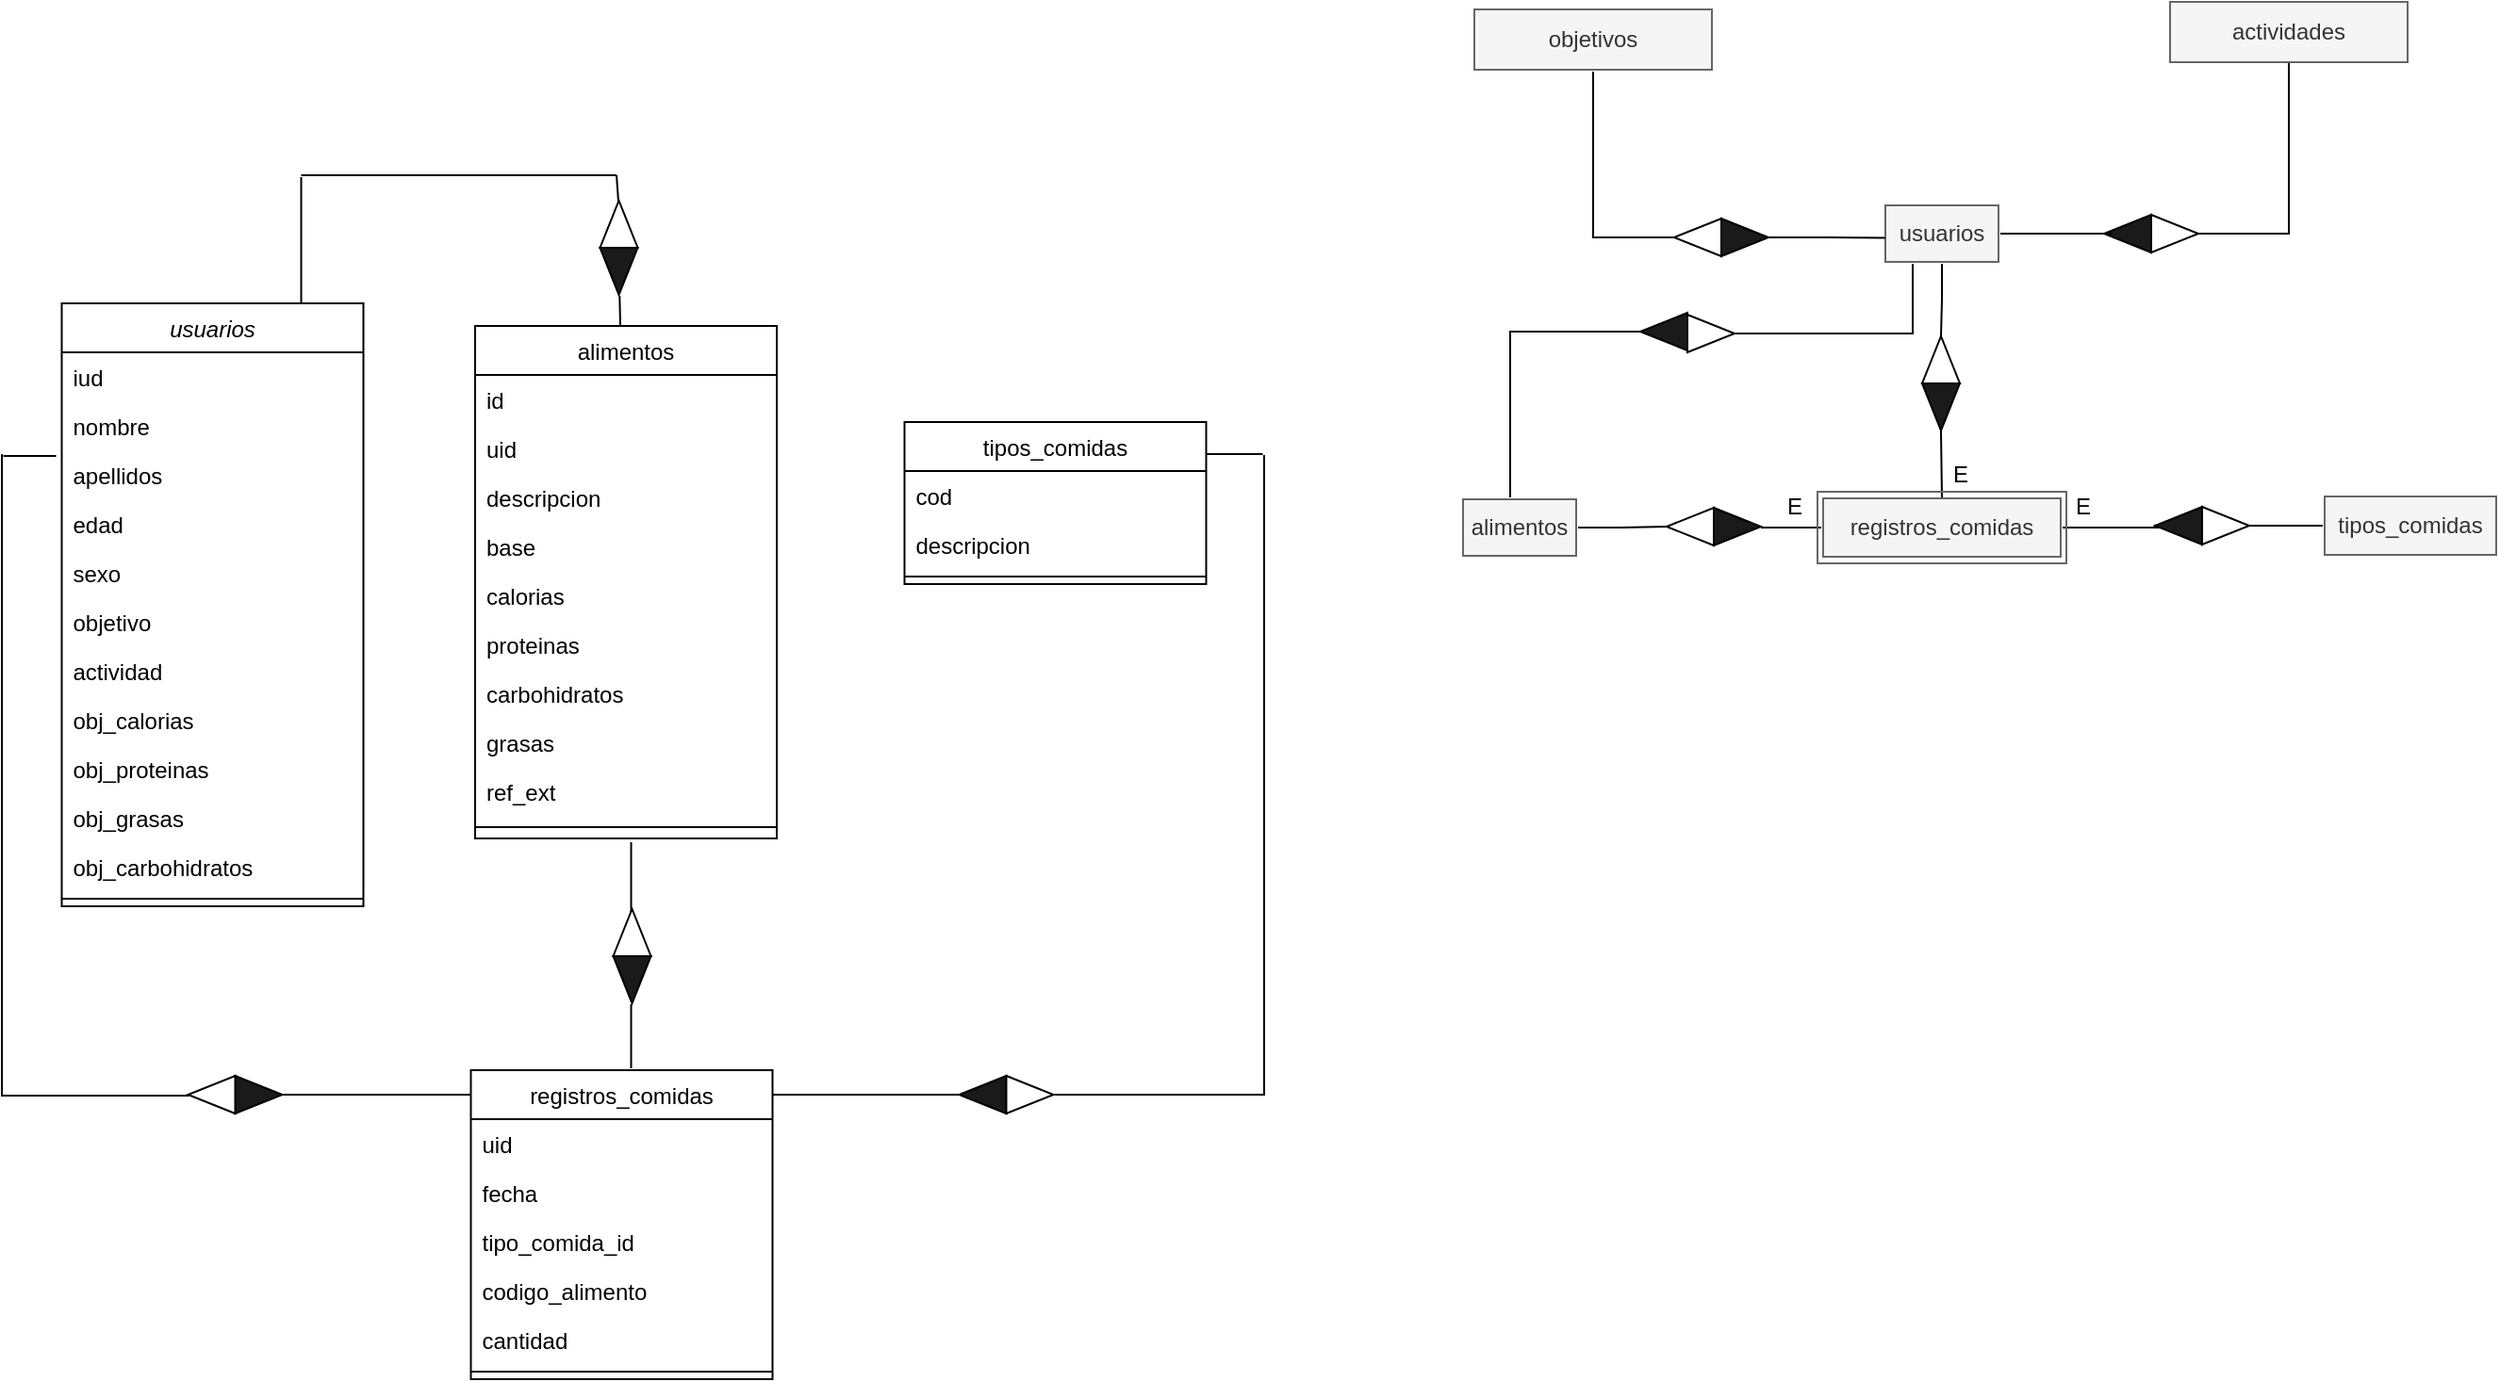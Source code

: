 <mxfile version="24.0.4" type="device">
  <diagram id="C5RBs43oDa-KdzZeNtuy" name="Page-1">
    <mxGraphModel dx="819" dy="482" grid="0" gridSize="10" guides="1" tooltips="1" connect="1" arrows="1" fold="1" page="1" pageScale="1" pageWidth="827" pageHeight="1169" math="0" shadow="0">
      <root>
        <mxCell id="WIyWlLk6GJQsqaUBKTNV-0" />
        <mxCell id="WIyWlLk6GJQsqaUBKTNV-1" parent="WIyWlLk6GJQsqaUBKTNV-0" />
        <mxCell id="zkfFHV4jXpPFQw0GAbJ--0" value="usuarios" style="swimlane;fontStyle=2;align=center;verticalAlign=top;childLayout=stackLayout;horizontal=1;startSize=26;horizontalStack=0;resizeParent=1;resizeLast=0;collapsible=1;marginBottom=0;rounded=0;shadow=0;strokeWidth=1;" parent="WIyWlLk6GJQsqaUBKTNV-1" vertex="1">
          <mxGeometry x="103.75" y="234" width="160" height="320" as="geometry">
            <mxRectangle x="230" y="140" width="160" height="26" as="alternateBounds" />
          </mxGeometry>
        </mxCell>
        <mxCell id="zkfFHV4jXpPFQw0GAbJ--1" value="iud" style="text;align=left;verticalAlign=top;spacingLeft=4;spacingRight=4;overflow=hidden;rotatable=0;points=[[0,0.5],[1,0.5]];portConstraint=eastwest;" parent="zkfFHV4jXpPFQw0GAbJ--0" vertex="1">
          <mxGeometry y="26" width="160" height="26" as="geometry" />
        </mxCell>
        <mxCell id="-B2AETZd4_iXFF7m4O_9-35" value="nombre" style="text;align=left;verticalAlign=top;spacingLeft=4;spacingRight=4;overflow=hidden;rotatable=0;points=[[0,0.5],[1,0.5]];portConstraint=eastwest;" parent="zkfFHV4jXpPFQw0GAbJ--0" vertex="1">
          <mxGeometry y="52" width="160" height="26" as="geometry" />
        </mxCell>
        <mxCell id="-B2AETZd4_iXFF7m4O_9-36" value="apellidos" style="text;align=left;verticalAlign=top;spacingLeft=4;spacingRight=4;overflow=hidden;rotatable=0;points=[[0,0.5],[1,0.5]];portConstraint=eastwest;" parent="zkfFHV4jXpPFQw0GAbJ--0" vertex="1">
          <mxGeometry y="78" width="160" height="26" as="geometry" />
        </mxCell>
        <mxCell id="zkfFHV4jXpPFQw0GAbJ--2" value="edad" style="text;align=left;verticalAlign=top;spacingLeft=4;spacingRight=4;overflow=hidden;rotatable=0;points=[[0,0.5],[1,0.5]];portConstraint=eastwest;rounded=0;shadow=0;html=0;" parent="zkfFHV4jXpPFQw0GAbJ--0" vertex="1">
          <mxGeometry y="104" width="160" height="26" as="geometry" />
        </mxCell>
        <mxCell id="zkfFHV4jXpPFQw0GAbJ--3" value="sexo" style="text;align=left;verticalAlign=top;spacingLeft=4;spacingRight=4;overflow=hidden;rotatable=0;points=[[0,0.5],[1,0.5]];portConstraint=eastwest;rounded=0;shadow=0;html=0;" parent="zkfFHV4jXpPFQw0GAbJ--0" vertex="1">
          <mxGeometry y="130" width="160" height="26" as="geometry" />
        </mxCell>
        <mxCell id="-B2AETZd4_iXFF7m4O_9-33" value="objetivo" style="text;align=left;verticalAlign=top;spacingLeft=4;spacingRight=4;overflow=hidden;rotatable=0;points=[[0,0.5],[1,0.5]];portConstraint=eastwest;rounded=0;shadow=0;html=0;" parent="zkfFHV4jXpPFQw0GAbJ--0" vertex="1">
          <mxGeometry y="156" width="160" height="26" as="geometry" />
        </mxCell>
        <mxCell id="-B2AETZd4_iXFF7m4O_9-34" value="actividad" style="text;align=left;verticalAlign=top;spacingLeft=4;spacingRight=4;overflow=hidden;rotatable=0;points=[[0,0.5],[1,0.5]];portConstraint=eastwest;rounded=0;shadow=0;html=0;" parent="zkfFHV4jXpPFQw0GAbJ--0" vertex="1">
          <mxGeometry y="182" width="160" height="26" as="geometry" />
        </mxCell>
        <mxCell id="YuAJstuilIpIJBMIiTPX-0" value="obj_calorias" style="text;align=left;verticalAlign=top;spacingLeft=4;spacingRight=4;overflow=hidden;rotatable=0;points=[[0,0.5],[1,0.5]];portConstraint=eastwest;rounded=0;shadow=0;html=0;" parent="zkfFHV4jXpPFQw0GAbJ--0" vertex="1">
          <mxGeometry y="208" width="160" height="26" as="geometry" />
        </mxCell>
        <mxCell id="-B2AETZd4_iXFF7m4O_9-38" value="obj_proteinas" style="text;align=left;verticalAlign=top;spacingLeft=4;spacingRight=4;overflow=hidden;rotatable=0;points=[[0,0.5],[1,0.5]];portConstraint=eastwest;rounded=0;shadow=0;html=0;" parent="zkfFHV4jXpPFQw0GAbJ--0" vertex="1">
          <mxGeometry y="234" width="160" height="26" as="geometry" />
        </mxCell>
        <mxCell id="-B2AETZd4_iXFF7m4O_9-39" value="obj_grasas" style="text;align=left;verticalAlign=top;spacingLeft=4;spacingRight=4;overflow=hidden;rotatable=0;points=[[0,0.5],[1,0.5]];portConstraint=eastwest;rounded=0;shadow=0;html=0;" parent="zkfFHV4jXpPFQw0GAbJ--0" vertex="1">
          <mxGeometry y="260" width="160" height="26" as="geometry" />
        </mxCell>
        <mxCell id="-B2AETZd4_iXFF7m4O_9-40" value="obj_carbohidratos" style="text;align=left;verticalAlign=top;spacingLeft=4;spacingRight=4;overflow=hidden;rotatable=0;points=[[0,0.5],[1,0.5]];portConstraint=eastwest;rounded=0;shadow=0;html=0;" parent="zkfFHV4jXpPFQw0GAbJ--0" vertex="1">
          <mxGeometry y="286" width="160" height="26" as="geometry" />
        </mxCell>
        <mxCell id="zkfFHV4jXpPFQw0GAbJ--4" value="" style="line;html=1;strokeWidth=1;align=left;verticalAlign=middle;spacingTop=-1;spacingLeft=3;spacingRight=3;rotatable=0;labelPosition=right;points=[];portConstraint=eastwest;" parent="zkfFHV4jXpPFQw0GAbJ--0" vertex="1">
          <mxGeometry y="312" width="160" height="8" as="geometry" />
        </mxCell>
        <mxCell id="zkfFHV4jXpPFQw0GAbJ--6" value="alimentos" style="swimlane;fontStyle=0;align=center;verticalAlign=top;childLayout=stackLayout;horizontal=1;startSize=26;horizontalStack=0;resizeParent=1;resizeLast=0;collapsible=1;marginBottom=0;rounded=0;shadow=0;strokeWidth=1;" parent="WIyWlLk6GJQsqaUBKTNV-1" vertex="1">
          <mxGeometry x="323" y="246" width="160" height="272" as="geometry">
            <mxRectangle x="130" y="380" width="160" height="26" as="alternateBounds" />
          </mxGeometry>
        </mxCell>
        <mxCell id="zkfFHV4jXpPFQw0GAbJ--7" value="id" style="text;align=left;verticalAlign=top;spacingLeft=4;spacingRight=4;overflow=hidden;rotatable=0;points=[[0,0.5],[1,0.5]];portConstraint=eastwest;" parent="zkfFHV4jXpPFQw0GAbJ--6" vertex="1">
          <mxGeometry y="26" width="160" height="26" as="geometry" />
        </mxCell>
        <mxCell id="YuAJstuilIpIJBMIiTPX-10" value="uid" style="text;align=left;verticalAlign=top;spacingLeft=4;spacingRight=4;overflow=hidden;rotatable=0;points=[[0,0.5],[1,0.5]];portConstraint=eastwest;" parent="zkfFHV4jXpPFQw0GAbJ--6" vertex="1">
          <mxGeometry y="52" width="160" height="26" as="geometry" />
        </mxCell>
        <mxCell id="zkfFHV4jXpPFQw0GAbJ--8" value="descripcion" style="text;align=left;verticalAlign=top;spacingLeft=4;spacingRight=4;overflow=hidden;rotatable=0;points=[[0,0.5],[1,0.5]];portConstraint=eastwest;rounded=0;shadow=0;html=0;" parent="zkfFHV4jXpPFQw0GAbJ--6" vertex="1">
          <mxGeometry y="78" width="160" height="26" as="geometry" />
        </mxCell>
        <mxCell id="-B2AETZd4_iXFF7m4O_9-41" value="base" style="text;align=left;verticalAlign=top;spacingLeft=4;spacingRight=4;overflow=hidden;rotatable=0;points=[[0,0.5],[1,0.5]];portConstraint=eastwest;rounded=0;shadow=0;html=0;" parent="zkfFHV4jXpPFQw0GAbJ--6" vertex="1">
          <mxGeometry y="104" width="160" height="26" as="geometry" />
        </mxCell>
        <mxCell id="YuAJstuilIpIJBMIiTPX-12" value="calorias" style="text;align=left;verticalAlign=top;spacingLeft=4;spacingRight=4;overflow=hidden;rotatable=0;points=[[0,0.5],[1,0.5]];portConstraint=eastwest;rounded=0;shadow=0;html=0;" parent="zkfFHV4jXpPFQw0GAbJ--6" vertex="1">
          <mxGeometry y="130" width="160" height="26" as="geometry" />
        </mxCell>
        <mxCell id="-B2AETZd4_iXFF7m4O_9-42" value="proteinas" style="text;align=left;verticalAlign=top;spacingLeft=4;spacingRight=4;overflow=hidden;rotatable=0;points=[[0,0.5],[1,0.5]];portConstraint=eastwest;rounded=0;shadow=0;html=0;" parent="zkfFHV4jXpPFQw0GAbJ--6" vertex="1">
          <mxGeometry y="156" width="160" height="26" as="geometry" />
        </mxCell>
        <mxCell id="-B2AETZd4_iXFF7m4O_9-43" value="carbohidratos" style="text;align=left;verticalAlign=top;spacingLeft=4;spacingRight=4;overflow=hidden;rotatable=0;points=[[0,0.5],[1,0.5]];portConstraint=eastwest;rounded=0;shadow=0;html=0;" parent="zkfFHV4jXpPFQw0GAbJ--6" vertex="1">
          <mxGeometry y="182" width="160" height="26" as="geometry" />
        </mxCell>
        <mxCell id="-B2AETZd4_iXFF7m4O_9-44" value="grasas" style="text;align=left;verticalAlign=top;spacingLeft=4;spacingRight=4;overflow=hidden;rotatable=0;points=[[0,0.5],[1,0.5]];portConstraint=eastwest;rounded=0;shadow=0;html=0;" parent="zkfFHV4jXpPFQw0GAbJ--6" vertex="1">
          <mxGeometry y="208" width="160" height="26" as="geometry" />
        </mxCell>
        <mxCell id="1fClYbyYMej3hWZYxCvi-1" value="ref_ext" style="text;align=left;verticalAlign=top;spacingLeft=4;spacingRight=4;overflow=hidden;rotatable=0;points=[[0,0.5],[1,0.5]];portConstraint=eastwest;rounded=0;shadow=0;html=0;" parent="zkfFHV4jXpPFQw0GAbJ--6" vertex="1">
          <mxGeometry y="234" width="160" height="26" as="geometry" />
        </mxCell>
        <mxCell id="zkfFHV4jXpPFQw0GAbJ--9" value="" style="line;html=1;strokeWidth=1;align=left;verticalAlign=middle;spacingTop=-1;spacingLeft=3;spacingRight=3;rotatable=0;labelPosition=right;points=[];portConstraint=eastwest;" parent="zkfFHV4jXpPFQw0GAbJ--6" vertex="1">
          <mxGeometry y="260" width="160" height="12" as="geometry" />
        </mxCell>
        <mxCell id="zkfFHV4jXpPFQw0GAbJ--13" value="registros_comidas" style="swimlane;fontStyle=0;align=center;verticalAlign=top;childLayout=stackLayout;horizontal=1;startSize=26;horizontalStack=0;resizeParent=1;resizeLast=0;collapsible=1;marginBottom=0;rounded=0;shadow=0;strokeWidth=1;" parent="WIyWlLk6GJQsqaUBKTNV-1" vertex="1">
          <mxGeometry x="320.75" y="641" width="160" height="164" as="geometry">
            <mxRectangle x="340" y="380" width="170" height="26" as="alternateBounds" />
          </mxGeometry>
        </mxCell>
        <mxCell id="zkfFHV4jXpPFQw0GAbJ--14" value="uid" style="text;align=left;verticalAlign=top;spacingLeft=4;spacingRight=4;overflow=hidden;rotatable=0;points=[[0,0.5],[1,0.5]];portConstraint=eastwest;" parent="zkfFHV4jXpPFQw0GAbJ--13" vertex="1">
          <mxGeometry y="26" width="160" height="26" as="geometry" />
        </mxCell>
        <mxCell id="-B2AETZd4_iXFF7m4O_9-46" value="fecha" style="text;align=left;verticalAlign=top;spacingLeft=4;spacingRight=4;overflow=hidden;rotatable=0;points=[[0,0.5],[1,0.5]];portConstraint=eastwest;" parent="zkfFHV4jXpPFQw0GAbJ--13" vertex="1">
          <mxGeometry y="52" width="160" height="26" as="geometry" />
        </mxCell>
        <mxCell id="-B2AETZd4_iXFF7m4O_9-47" value="tipo_comida_id" style="text;align=left;verticalAlign=top;spacingLeft=4;spacingRight=4;overflow=hidden;rotatable=0;points=[[0,0.5],[1,0.5]];portConstraint=eastwest;" parent="zkfFHV4jXpPFQw0GAbJ--13" vertex="1">
          <mxGeometry y="78" width="160" height="26" as="geometry" />
        </mxCell>
        <mxCell id="-B2AETZd4_iXFF7m4O_9-49" value="codigo_alimento" style="text;align=left;verticalAlign=top;spacingLeft=4;spacingRight=4;overflow=hidden;rotatable=0;points=[[0,0.5],[1,0.5]];portConstraint=eastwest;" parent="zkfFHV4jXpPFQw0GAbJ--13" vertex="1">
          <mxGeometry y="104" width="160" height="26" as="geometry" />
        </mxCell>
        <mxCell id="1fClYbyYMej3hWZYxCvi-0" value="cantidad" style="text;align=left;verticalAlign=top;spacingLeft=4;spacingRight=4;overflow=hidden;rotatable=0;points=[[0,0.5],[1,0.5]];portConstraint=eastwest;" parent="zkfFHV4jXpPFQw0GAbJ--13" vertex="1">
          <mxGeometry y="130" width="160" height="26" as="geometry" />
        </mxCell>
        <mxCell id="zkfFHV4jXpPFQw0GAbJ--15" value="" style="line;html=1;strokeWidth=1;align=left;verticalAlign=middle;spacingTop=-1;spacingLeft=3;spacingRight=3;rotatable=0;labelPosition=right;points=[];portConstraint=eastwest;" parent="zkfFHV4jXpPFQw0GAbJ--13" vertex="1">
          <mxGeometry y="156" width="160" height="8" as="geometry" />
        </mxCell>
        <mxCell id="zkfFHV4jXpPFQw0GAbJ--17" value="tipos_comidas" style="swimlane;fontStyle=0;align=center;verticalAlign=top;childLayout=stackLayout;horizontal=1;startSize=26;horizontalStack=0;resizeParent=1;resizeLast=0;collapsible=1;marginBottom=0;rounded=0;shadow=0;strokeWidth=1;" parent="WIyWlLk6GJQsqaUBKTNV-1" vertex="1">
          <mxGeometry x="550.75" y="297" width="160" height="86" as="geometry">
            <mxRectangle x="550" y="140" width="160" height="26" as="alternateBounds" />
          </mxGeometry>
        </mxCell>
        <mxCell id="zkfFHV4jXpPFQw0GAbJ--18" value="cod" style="text;align=left;verticalAlign=top;spacingLeft=4;spacingRight=4;overflow=hidden;rotatable=0;points=[[0,0.5],[1,0.5]];portConstraint=eastwest;" parent="zkfFHV4jXpPFQw0GAbJ--17" vertex="1">
          <mxGeometry y="26" width="160" height="26" as="geometry" />
        </mxCell>
        <mxCell id="zkfFHV4jXpPFQw0GAbJ--19" value="descripcion" style="text;align=left;verticalAlign=top;spacingLeft=4;spacingRight=4;overflow=hidden;rotatable=0;points=[[0,0.5],[1,0.5]];portConstraint=eastwest;rounded=0;shadow=0;html=0;" parent="zkfFHV4jXpPFQw0GAbJ--17" vertex="1">
          <mxGeometry y="52" width="160" height="26" as="geometry" />
        </mxCell>
        <mxCell id="zkfFHV4jXpPFQw0GAbJ--23" value="" style="line;html=1;strokeWidth=1;align=left;verticalAlign=middle;spacingTop=-1;spacingLeft=3;spacingRight=3;rotatable=0;labelPosition=right;points=[];portConstraint=eastwest;" parent="zkfFHV4jXpPFQw0GAbJ--17" vertex="1">
          <mxGeometry y="78" width="160" height="8" as="geometry" />
        </mxCell>
        <mxCell id="-B2AETZd4_iXFF7m4O_9-10" value="" style="group" parent="WIyWlLk6GJQsqaUBKTNV-1" vertex="1" connectable="0">
          <mxGeometry x="170.75" y="646" width="50" height="20" as="geometry" />
        </mxCell>
        <mxCell id="-B2AETZd4_iXFF7m4O_9-8" value="" style="triangle;whiteSpace=wrap;html=1;fillColor=#1A1A1A;" parent="-B2AETZd4_iXFF7m4O_9-10" vertex="1">
          <mxGeometry x="25" y="-2" width="25" height="20" as="geometry" />
        </mxCell>
        <mxCell id="-B2AETZd4_iXFF7m4O_9-9" value="" style="triangle;whiteSpace=wrap;html=1;rotation=-180;" parent="-B2AETZd4_iXFF7m4O_9-10" vertex="1">
          <mxGeometry y="-2" width="25" height="20" as="geometry" />
        </mxCell>
        <mxCell id="-B2AETZd4_iXFF7m4O_9-12" value="" style="group;rotation=90;" parent="WIyWlLk6GJQsqaUBKTNV-1" vertex="1" connectable="0">
          <mxGeometry x="380.75" y="570" width="50" height="20" as="geometry" />
        </mxCell>
        <mxCell id="-B2AETZd4_iXFF7m4O_9-13" value="" style="triangle;whiteSpace=wrap;html=1;fillColor=#1A1A1A;rotation=90;" parent="-B2AETZd4_iXFF7m4O_9-12" vertex="1">
          <mxGeometry x="13" y="13" width="25" height="20" as="geometry" />
        </mxCell>
        <mxCell id="-B2AETZd4_iXFF7m4O_9-14" value="" style="triangle;whiteSpace=wrap;html=1;rotation=-90;" parent="-B2AETZd4_iXFF7m4O_9-12" vertex="1">
          <mxGeometry x="13" y="-12" width="25" height="20" as="geometry" />
        </mxCell>
        <mxCell id="-B2AETZd4_iXFF7m4O_9-15" value="" style="group;rotation=-180;" parent="WIyWlLk6GJQsqaUBKTNV-1" vertex="1" connectable="0">
          <mxGeometry x="579.75" y="644" width="50" height="20" as="geometry" />
        </mxCell>
        <mxCell id="-B2AETZd4_iXFF7m4O_9-16" value="" style="triangle;whiteSpace=wrap;html=1;fillColor=#1A1A1A;rotation=-180;" parent="-B2AETZd4_iXFF7m4O_9-15" vertex="1">
          <mxGeometry width="25" height="20" as="geometry" />
        </mxCell>
        <mxCell id="-B2AETZd4_iXFF7m4O_9-17" value="" style="triangle;whiteSpace=wrap;html=1;rotation=-360;" parent="-B2AETZd4_iXFF7m4O_9-15" vertex="1">
          <mxGeometry x="25" width="25" height="20" as="geometry" />
        </mxCell>
        <mxCell id="-B2AETZd4_iXFF7m4O_9-22" value="" style="shape=partialRectangle;whiteSpace=wrap;html=1;bottom=0;right=0;fillColor=none;rotation=-90;" parent="WIyWlLk6GJQsqaUBKTNV-1" vertex="1">
          <mxGeometry x="-48.62" y="435.12" width="340" height="98.75" as="geometry" />
        </mxCell>
        <mxCell id="-B2AETZd4_iXFF7m4O_9-25" value="" style="shape=partialRectangle;whiteSpace=wrap;html=1;bottom=0;right=0;fillColor=none;rotation=-180;" parent="WIyWlLk6GJQsqaUBKTNV-1" vertex="1">
          <mxGeometry x="630.75" y="315" width="110.75" height="339" as="geometry" />
        </mxCell>
        <mxCell id="-B2AETZd4_iXFF7m4O_9-27" value="" style="line;strokeWidth=1;html=1;" parent="WIyWlLk6GJQsqaUBKTNV-1" vertex="1">
          <mxGeometry x="220.75" y="649" width="100" height="10" as="geometry" />
        </mxCell>
        <mxCell id="-B2AETZd4_iXFF7m4O_9-28" value="" style="line;strokeWidth=1;html=1;" parent="WIyWlLk6GJQsqaUBKTNV-1" vertex="1">
          <mxGeometry x="480.75" y="649" width="100" height="10" as="geometry" />
        </mxCell>
        <mxCell id="-B2AETZd4_iXFF7m4O_9-29" value="" style="line;strokeWidth=1;html=1;" parent="WIyWlLk6GJQsqaUBKTNV-1" vertex="1">
          <mxGeometry x="72.75" y="310" width="28" height="10" as="geometry" />
        </mxCell>
        <mxCell id="-B2AETZd4_iXFF7m4O_9-30" value="" style="line;strokeWidth=1;html=1;" parent="WIyWlLk6GJQsqaUBKTNV-1" vertex="1">
          <mxGeometry x="710.75" y="309" width="30" height="10" as="geometry" />
        </mxCell>
        <mxCell id="-B2AETZd4_iXFF7m4O_9-31" value="" style="line;strokeWidth=1;direction=south;html=1;" parent="WIyWlLk6GJQsqaUBKTNV-1" vertex="1">
          <mxGeometry x="400.75" y="606" width="10" height="34" as="geometry" />
        </mxCell>
        <mxCell id="-B2AETZd4_iXFF7m4O_9-32" value="" style="line;strokeWidth=1;direction=south;html=1;" parent="WIyWlLk6GJQsqaUBKTNV-1" vertex="1">
          <mxGeometry x="400.75" y="520" width="10" height="37" as="geometry" />
        </mxCell>
        <mxCell id="YuAJstuilIpIJBMIiTPX-1" value="" style="endArrow=none;html=1;rounded=0;" parent="WIyWlLk6GJQsqaUBKTNV-1" edge="1">
          <mxGeometry width="50" height="50" relative="1" as="geometry">
            <mxPoint x="230.75" y="234" as="sourcePoint" />
            <mxPoint x="230.75" y="167" as="targetPoint" />
          </mxGeometry>
        </mxCell>
        <mxCell id="YuAJstuilIpIJBMIiTPX-2" value="" style="endArrow=none;html=1;rounded=0;" parent="WIyWlLk6GJQsqaUBKTNV-1" edge="1">
          <mxGeometry width="50" height="50" relative="1" as="geometry">
            <mxPoint x="230.75" y="166" as="sourcePoint" />
            <mxPoint x="398" y="166" as="targetPoint" />
          </mxGeometry>
        </mxCell>
        <mxCell id="YuAJstuilIpIJBMIiTPX-3" value="" style="group;rotation=90;" parent="WIyWlLk6GJQsqaUBKTNV-1" vertex="1" connectable="0">
          <mxGeometry x="373.75" y="194" width="50" height="20" as="geometry" />
        </mxCell>
        <mxCell id="YuAJstuilIpIJBMIiTPX-4" value="" style="triangle;whiteSpace=wrap;html=1;fillColor=#1A1A1A;rotation=90;" parent="YuAJstuilIpIJBMIiTPX-3" vertex="1">
          <mxGeometry x="13" y="13" width="25" height="20" as="geometry" />
        </mxCell>
        <mxCell id="YuAJstuilIpIJBMIiTPX-5" value="" style="triangle;whiteSpace=wrap;html=1;rotation=-90;" parent="YuAJstuilIpIJBMIiTPX-3" vertex="1">
          <mxGeometry x="13" y="-12" width="25" height="20" as="geometry" />
        </mxCell>
        <mxCell id="YuAJstuilIpIJBMIiTPX-8" value="" style="endArrow=none;html=1;rounded=0;" parent="WIyWlLk6GJQsqaUBKTNV-1" edge="1">
          <mxGeometry width="50" height="50" relative="1" as="geometry">
            <mxPoint x="399" y="180" as="sourcePoint" />
            <mxPoint x="398" y="166" as="targetPoint" />
          </mxGeometry>
        </mxCell>
        <mxCell id="YuAJstuilIpIJBMIiTPX-9" value="" style="endArrow=none;html=1;rounded=0;" parent="WIyWlLk6GJQsqaUBKTNV-1" edge="1">
          <mxGeometry width="50" height="50" relative="1" as="geometry">
            <mxPoint x="400" y="246" as="sourcePoint" />
            <mxPoint x="399.65" y="230" as="targetPoint" />
          </mxGeometry>
        </mxCell>
        <mxCell id="hkqOgsj2KpJ7Qe9YwvPh-47" style="edgeStyle=orthogonalEdgeStyle;rounded=0;orthogonalLoop=1;jettySize=auto;html=1;exitX=0.25;exitY=1;exitDx=0;exitDy=0;entryX=1;entryY=0.5;entryDx=0;entryDy=0;endArrow=none;endFill=0;" edge="1" parent="WIyWlLk6GJQsqaUBKTNV-1" source="hkqOgsj2KpJ7Qe9YwvPh-1" target="hkqOgsj2KpJ7Qe9YwvPh-46">
          <mxGeometry relative="1" as="geometry">
            <mxPoint x="990.31" y="274.552" as="targetPoint" />
            <Array as="points">
              <mxPoint x="1085" y="250" />
            </Array>
          </mxGeometry>
        </mxCell>
        <mxCell id="hkqOgsj2KpJ7Qe9YwvPh-1" value="usuarios" style="text;html=1;align=center;verticalAlign=middle;whiteSpace=wrap;rounded=0;fillColor=#f5f5f5;strokeWidth=1;perimeterSpacing=1;fontColor=#333333;strokeColor=#666666;" vertex="1" parent="WIyWlLk6GJQsqaUBKTNV-1">
          <mxGeometry x="1071" y="182" width="60" height="30" as="geometry" />
        </mxCell>
        <mxCell id="hkqOgsj2KpJ7Qe9YwvPh-41" style="edgeStyle=orthogonalEdgeStyle;rounded=0;orthogonalLoop=1;jettySize=auto;html=1;entryX=1;entryY=0.5;entryDx=0;entryDy=0;endArrow=none;endFill=0;" edge="1" parent="WIyWlLk6GJQsqaUBKTNV-1" source="hkqOgsj2KpJ7Qe9YwvPh-2" target="hkqOgsj2KpJ7Qe9YwvPh-36">
          <mxGeometry relative="1" as="geometry" />
        </mxCell>
        <mxCell id="hkqOgsj2KpJ7Qe9YwvPh-48" style="edgeStyle=orthogonalEdgeStyle;rounded=0;orthogonalLoop=1;jettySize=auto;html=1;entryX=1;entryY=0.5;entryDx=0;entryDy=0;endArrow=none;endFill=0;" edge="1" parent="WIyWlLk6GJQsqaUBKTNV-1" source="hkqOgsj2KpJ7Qe9YwvPh-2" target="hkqOgsj2KpJ7Qe9YwvPh-45">
          <mxGeometry relative="1" as="geometry">
            <Array as="points">
              <mxPoint x="872" y="249" />
            </Array>
          </mxGeometry>
        </mxCell>
        <mxCell id="hkqOgsj2KpJ7Qe9YwvPh-2" value="alimentos" style="text;html=1;align=center;verticalAlign=middle;whiteSpace=wrap;rounded=0;fillColor=#f5f5f5;strokeWidth=1;perimeterSpacing=1;fontColor=#333333;strokeColor=#666666;" vertex="1" parent="WIyWlLk6GJQsqaUBKTNV-1">
          <mxGeometry x="847" y="338" width="60" height="30" as="geometry" />
        </mxCell>
        <mxCell id="hkqOgsj2KpJ7Qe9YwvPh-43" style="edgeStyle=orthogonalEdgeStyle;rounded=0;orthogonalLoop=1;jettySize=auto;html=1;exitX=0;exitY=0.5;exitDx=0;exitDy=0;endArrow=none;endFill=0;" edge="1" parent="WIyWlLk6GJQsqaUBKTNV-1" source="hkqOgsj2KpJ7Qe9YwvPh-3">
          <mxGeometry relative="1" as="geometry">
            <mxPoint x="1262.874" y="351.977" as="targetPoint" />
          </mxGeometry>
        </mxCell>
        <mxCell id="hkqOgsj2KpJ7Qe9YwvPh-3" value="tipos_comidas" style="text;html=1;align=center;verticalAlign=middle;whiteSpace=wrap;rounded=0;fillColor=#f5f5f5;strokeWidth=1;perimeterSpacing=1;fontColor=#333333;strokeColor=#666666;" vertex="1" parent="WIyWlLk6GJQsqaUBKTNV-1">
          <mxGeometry x="1304" y="336.5" width="91" height="31" as="geometry" />
        </mxCell>
        <mxCell id="hkqOgsj2KpJ7Qe9YwvPh-40" style="edgeStyle=orthogonalEdgeStyle;rounded=0;orthogonalLoop=1;jettySize=auto;html=1;exitX=0;exitY=0.5;exitDx=0;exitDy=0;entryX=1;entryY=0.5;entryDx=0;entryDy=0;endArrow=none;endFill=0;" edge="1" parent="WIyWlLk6GJQsqaUBKTNV-1" source="hkqOgsj2KpJ7Qe9YwvPh-4" target="hkqOgsj2KpJ7Qe9YwvPh-35">
          <mxGeometry relative="1" as="geometry" />
        </mxCell>
        <mxCell id="hkqOgsj2KpJ7Qe9YwvPh-42" style="edgeStyle=orthogonalEdgeStyle;rounded=0;orthogonalLoop=1;jettySize=auto;html=1;endArrow=none;endFill=0;" edge="1" parent="WIyWlLk6GJQsqaUBKTNV-1" source="hkqOgsj2KpJ7Qe9YwvPh-4">
          <mxGeometry relative="1" as="geometry">
            <mxPoint x="1216.667" y="353" as="targetPoint" />
          </mxGeometry>
        </mxCell>
        <mxCell id="hkqOgsj2KpJ7Qe9YwvPh-4" value="registros_comidas" style="text;html=1;align=center;verticalAlign=middle;whiteSpace=wrap;rounded=0;fillColor=#f5f5f5;strokeWidth=1;perimeterSpacing=1;fontColor=#333333;strokeColor=#666666;" vertex="1" parent="WIyWlLk6GJQsqaUBKTNV-1">
          <mxGeometry x="1038" y="337.5" width="126" height="31" as="geometry" />
        </mxCell>
        <mxCell id="hkqOgsj2KpJ7Qe9YwvPh-22" style="edgeStyle=orthogonalEdgeStyle;rounded=0;orthogonalLoop=1;jettySize=auto;html=1;startFill=1;endFill=0;anchorPointDirection=1;editable=1;movable=1;resizable=1;rotatable=1;deletable=1;locked=0;connectable=1;endArrow=none;" edge="1" parent="WIyWlLk6GJQsqaUBKTNV-1" source="hkqOgsj2KpJ7Qe9YwvPh-5">
          <mxGeometry relative="1" as="geometry">
            <mxPoint x="959.381" y="199.429" as="targetPoint" />
            <Array as="points">
              <mxPoint x="916" y="199" />
              <mxPoint x="959" y="199" />
            </Array>
          </mxGeometry>
        </mxCell>
        <mxCell id="hkqOgsj2KpJ7Qe9YwvPh-5" value="objetivos" style="text;html=1;align=center;verticalAlign=middle;whiteSpace=wrap;rounded=0;fillColor=#f5f5f5;strokeWidth=1;perimeterSpacing=1;fontColor=#333333;strokeColor=#666666;" vertex="1" parent="WIyWlLk6GJQsqaUBKTNV-1">
          <mxGeometry x="853" y="78" width="126" height="32" as="geometry" />
        </mxCell>
        <mxCell id="hkqOgsj2KpJ7Qe9YwvPh-23" style="edgeStyle=orthogonalEdgeStyle;rounded=0;orthogonalLoop=1;jettySize=auto;html=1;endArrow=none;endFill=0;" edge="1" parent="WIyWlLk6GJQsqaUBKTNV-1">
          <mxGeometry relative="1" as="geometry">
            <mxPoint x="1237" y="197" as="targetPoint" />
            <mxPoint x="1285" y="106" as="sourcePoint" />
            <Array as="points">
              <mxPoint x="1285" y="197" />
            </Array>
          </mxGeometry>
        </mxCell>
        <mxCell id="hkqOgsj2KpJ7Qe9YwvPh-6" value="actividades" style="text;html=1;align=center;verticalAlign=middle;whiteSpace=wrap;rounded=0;fillColor=#f5f5f5;strokeWidth=1;perimeterSpacing=1;fontColor=#333333;strokeColor=#666666;" vertex="1" parent="WIyWlLk6GJQsqaUBKTNV-1">
          <mxGeometry x="1222" y="74" width="126" height="32" as="geometry" />
        </mxCell>
        <mxCell id="hkqOgsj2KpJ7Qe9YwvPh-12" value="" style="group;rotation=-180;" vertex="1" connectable="0" parent="WIyWlLk6GJQsqaUBKTNV-1">
          <mxGeometry x="1187" y="187" width="50" height="20" as="geometry" />
        </mxCell>
        <mxCell id="hkqOgsj2KpJ7Qe9YwvPh-13" value="" style="triangle;whiteSpace=wrap;html=1;fillColor=#1A1A1A;rotation=-180;" vertex="1" parent="hkqOgsj2KpJ7Qe9YwvPh-12">
          <mxGeometry width="25" height="20" as="geometry" />
        </mxCell>
        <mxCell id="hkqOgsj2KpJ7Qe9YwvPh-14" value="" style="triangle;whiteSpace=wrap;html=1;rotation=-360;" vertex="1" parent="hkqOgsj2KpJ7Qe9YwvPh-12">
          <mxGeometry x="25" width="25" height="20" as="geometry" />
        </mxCell>
        <mxCell id="hkqOgsj2KpJ7Qe9YwvPh-15" value="" style="group" vertex="1" connectable="0" parent="WIyWlLk6GJQsqaUBKTNV-1">
          <mxGeometry x="959" y="191" width="50" height="20" as="geometry" />
        </mxCell>
        <mxCell id="hkqOgsj2KpJ7Qe9YwvPh-16" value="" style="triangle;whiteSpace=wrap;html=1;fillColor=#1A1A1A;" vertex="1" parent="hkqOgsj2KpJ7Qe9YwvPh-15">
          <mxGeometry x="25" y="-2" width="25" height="20" as="geometry" />
        </mxCell>
        <mxCell id="hkqOgsj2KpJ7Qe9YwvPh-17" value="" style="triangle;whiteSpace=wrap;html=1;rotation=-180;" vertex="1" parent="hkqOgsj2KpJ7Qe9YwvPh-15">
          <mxGeometry y="-2" width="25" height="20" as="geometry" />
        </mxCell>
        <mxCell id="hkqOgsj2KpJ7Qe9YwvPh-24" style="edgeStyle=orthogonalEdgeStyle;rounded=0;orthogonalLoop=1;jettySize=auto;html=1;entryX=0.829;entryY=0.5;entryDx=0;entryDy=0;entryPerimeter=0;endArrow=none;endFill=0;" edge="1" parent="WIyWlLk6GJQsqaUBKTNV-1" source="hkqOgsj2KpJ7Qe9YwvPh-1" target="hkqOgsj2KpJ7Qe9YwvPh-13">
          <mxGeometry relative="1" as="geometry" />
        </mxCell>
        <mxCell id="hkqOgsj2KpJ7Qe9YwvPh-25" style="edgeStyle=orthogonalEdgeStyle;rounded=0;orthogonalLoop=1;jettySize=auto;html=1;exitX=1;exitY=0.5;exitDx=0;exitDy=0;entryX=0.014;entryY=0.57;entryDx=0;entryDy=0;entryPerimeter=0;endArrow=none;endFill=0;" edge="1" parent="WIyWlLk6GJQsqaUBKTNV-1" source="hkqOgsj2KpJ7Qe9YwvPh-16" target="hkqOgsj2KpJ7Qe9YwvPh-1">
          <mxGeometry relative="1" as="geometry" />
        </mxCell>
        <mxCell id="hkqOgsj2KpJ7Qe9YwvPh-28" value="" style="group;rotation=90;" vertex="1" connectable="0" parent="WIyWlLk6GJQsqaUBKTNV-1">
          <mxGeometry x="1075" y="266" width="50" height="20" as="geometry" />
        </mxCell>
        <mxCell id="hkqOgsj2KpJ7Qe9YwvPh-29" value="" style="triangle;whiteSpace=wrap;html=1;fillColor=#1A1A1A;rotation=90;" vertex="1" parent="hkqOgsj2KpJ7Qe9YwvPh-28">
          <mxGeometry x="13" y="13" width="25" height="20" as="geometry" />
        </mxCell>
        <mxCell id="hkqOgsj2KpJ7Qe9YwvPh-30" value="" style="triangle;whiteSpace=wrap;html=1;rotation=-90;" vertex="1" parent="hkqOgsj2KpJ7Qe9YwvPh-28">
          <mxGeometry x="13" y="-12" width="25" height="20" as="geometry" />
        </mxCell>
        <mxCell id="hkqOgsj2KpJ7Qe9YwvPh-32" style="edgeStyle=orthogonalEdgeStyle;rounded=0;orthogonalLoop=1;jettySize=auto;html=1;entryX=1;entryY=0.5;entryDx=0;entryDy=0;endArrow=none;endFill=0;" edge="1" parent="WIyWlLk6GJQsqaUBKTNV-1" source="hkqOgsj2KpJ7Qe9YwvPh-1" target="hkqOgsj2KpJ7Qe9YwvPh-30">
          <mxGeometry relative="1" as="geometry" />
        </mxCell>
        <mxCell id="hkqOgsj2KpJ7Qe9YwvPh-33" style="edgeStyle=orthogonalEdgeStyle;rounded=0;orthogonalLoop=1;jettySize=auto;html=1;exitX=1;exitY=0.5;exitDx=0;exitDy=0;endArrow=none;endFill=0;" edge="1" parent="WIyWlLk6GJQsqaUBKTNV-1" source="hkqOgsj2KpJ7Qe9YwvPh-29">
          <mxGeometry relative="1" as="geometry">
            <mxPoint x="1101" y="337" as="targetPoint" />
          </mxGeometry>
        </mxCell>
        <mxCell id="hkqOgsj2KpJ7Qe9YwvPh-34" value="" style="group" vertex="1" connectable="0" parent="WIyWlLk6GJQsqaUBKTNV-1">
          <mxGeometry x="955" y="347.5" width="50" height="20" as="geometry" />
        </mxCell>
        <mxCell id="hkqOgsj2KpJ7Qe9YwvPh-35" value="" style="triangle;whiteSpace=wrap;html=1;fillColor=#1A1A1A;" vertex="1" parent="hkqOgsj2KpJ7Qe9YwvPh-34">
          <mxGeometry x="25" y="-5" width="25" height="20" as="geometry" />
        </mxCell>
        <mxCell id="hkqOgsj2KpJ7Qe9YwvPh-36" value="" style="triangle;whiteSpace=wrap;html=1;rotation=-180;" vertex="1" parent="hkqOgsj2KpJ7Qe9YwvPh-34">
          <mxGeometry y="-5" width="25" height="20" as="geometry" />
        </mxCell>
        <mxCell id="hkqOgsj2KpJ7Qe9YwvPh-37" value="" style="group;rotation=-180;" vertex="1" connectable="0" parent="WIyWlLk6GJQsqaUBKTNV-1">
          <mxGeometry x="1214" y="342" width="50" height="20" as="geometry" />
        </mxCell>
        <mxCell id="hkqOgsj2KpJ7Qe9YwvPh-38" value="" style="triangle;whiteSpace=wrap;html=1;fillColor=#1A1A1A;rotation=-180;" vertex="1" parent="hkqOgsj2KpJ7Qe9YwvPh-37">
          <mxGeometry width="25" height="20" as="geometry" />
        </mxCell>
        <mxCell id="hkqOgsj2KpJ7Qe9YwvPh-39" value="" style="triangle;whiteSpace=wrap;html=1;rotation=-360;" vertex="1" parent="hkqOgsj2KpJ7Qe9YwvPh-37">
          <mxGeometry x="25" width="25" height="20" as="geometry" />
        </mxCell>
        <mxCell id="hkqOgsj2KpJ7Qe9YwvPh-44" value="" style="group;rotation=-180;" vertex="1" connectable="0" parent="WIyWlLk6GJQsqaUBKTNV-1">
          <mxGeometry x="941" y="240" width="50" height="20" as="geometry" />
        </mxCell>
        <mxCell id="hkqOgsj2KpJ7Qe9YwvPh-45" value="" style="triangle;whiteSpace=wrap;html=1;fillColor=#1A1A1A;rotation=-180;" vertex="1" parent="hkqOgsj2KpJ7Qe9YwvPh-44">
          <mxGeometry y="-1" width="25" height="20" as="geometry" />
        </mxCell>
        <mxCell id="hkqOgsj2KpJ7Qe9YwvPh-46" value="" style="triangle;whiteSpace=wrap;html=1;rotation=-360;" vertex="1" parent="hkqOgsj2KpJ7Qe9YwvPh-44">
          <mxGeometry x="25" width="25" height="20" as="geometry" />
        </mxCell>
        <mxCell id="hkqOgsj2KpJ7Qe9YwvPh-55" value="E" style="text;html=1;align=center;verticalAlign=middle;whiteSpace=wrap;rounded=0;" vertex="1" parent="WIyWlLk6GJQsqaUBKTNV-1">
          <mxGeometry x="993" y="327" width="60" height="30" as="geometry" />
        </mxCell>
        <mxCell id="hkqOgsj2KpJ7Qe9YwvPh-56" value="" style="rounded=0;whiteSpace=wrap;html=1;fillColor=none;fontColor=#333333;strokeColor=#666666;" vertex="1" parent="WIyWlLk6GJQsqaUBKTNV-1">
          <mxGeometry x="1035" y="334" width="132" height="38" as="geometry" />
        </mxCell>
        <mxCell id="hkqOgsj2KpJ7Qe9YwvPh-57" value="E" style="text;html=1;align=center;verticalAlign=middle;whiteSpace=wrap;rounded=0;" vertex="1" parent="WIyWlLk6GJQsqaUBKTNV-1">
          <mxGeometry x="1081" y="310" width="60" height="30" as="geometry" />
        </mxCell>
        <mxCell id="hkqOgsj2KpJ7Qe9YwvPh-58" value="E" style="text;html=1;align=center;verticalAlign=middle;whiteSpace=wrap;rounded=0;" vertex="1" parent="WIyWlLk6GJQsqaUBKTNV-1">
          <mxGeometry x="1146" y="327" width="60" height="30" as="geometry" />
        </mxCell>
      </root>
    </mxGraphModel>
  </diagram>
</mxfile>
